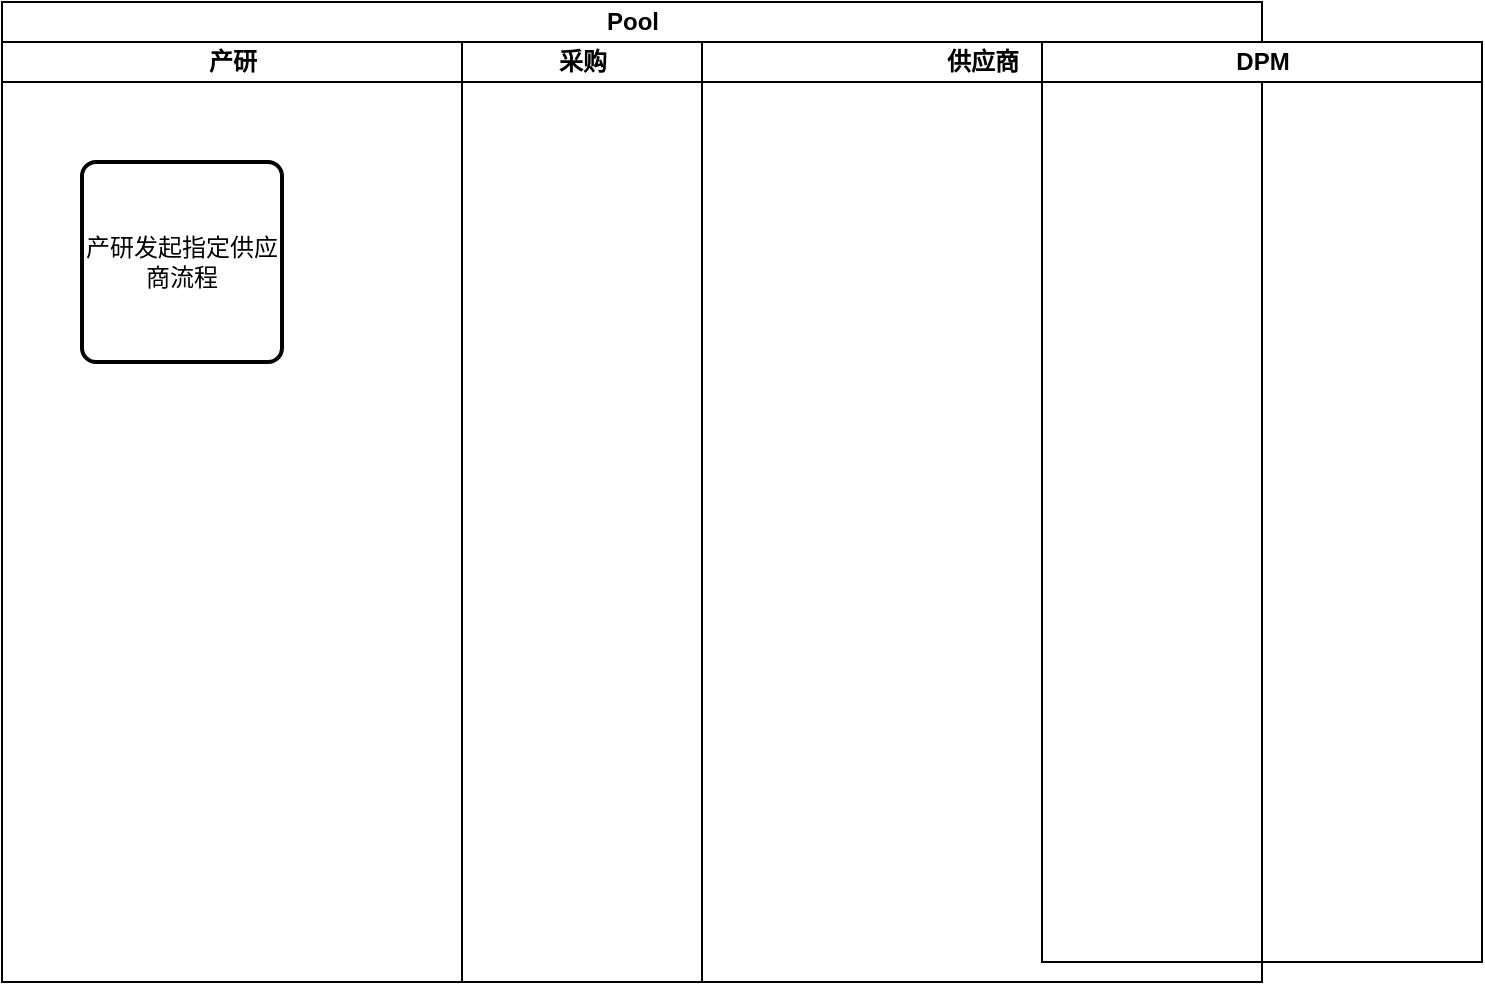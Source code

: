 <mxfile version="22.1.18" type="github">
  <diagram name="第 1 页" id="B3ZCoEloWPmJCRGsNZGH">
    <mxGraphModel dx="954" dy="615" grid="1" gridSize="10" guides="1" tooltips="1" connect="1" arrows="1" fold="1" page="1" pageScale="1" pageWidth="827" pageHeight="1169" math="0" shadow="0">
      <root>
        <mxCell id="0" />
        <mxCell id="1" parent="0" />
        <mxCell id="jG_Dv0XRbzAc5DnJbmlo-3" value="Pool" style="swimlane;childLayout=stackLayout;resizeParent=1;resizeParentMax=0;startSize=20;html=1;" vertex="1" parent="1">
          <mxGeometry x="70" y="310" width="630" height="490" as="geometry" />
        </mxCell>
        <mxCell id="jG_Dv0XRbzAc5DnJbmlo-4" value="产研" style="swimlane;startSize=20;html=1;" vertex="1" parent="jG_Dv0XRbzAc5DnJbmlo-3">
          <mxGeometry y="20" width="230" height="470" as="geometry" />
        </mxCell>
        <mxCell id="jG_Dv0XRbzAc5DnJbmlo-2" value="产研发起指定供应商流程" style="rounded=1;whiteSpace=wrap;html=1;absoluteArcSize=1;arcSize=14;strokeWidth=2;" vertex="1" parent="jG_Dv0XRbzAc5DnJbmlo-4">
          <mxGeometry x="40" y="60" width="100" height="100" as="geometry" />
        </mxCell>
        <mxCell id="jG_Dv0XRbzAc5DnJbmlo-5" value="采购" style="swimlane;startSize=20;html=1;" vertex="1" parent="jG_Dv0XRbzAc5DnJbmlo-3">
          <mxGeometry x="230" y="20" width="120" height="470" as="geometry" />
        </mxCell>
        <mxCell id="jG_Dv0XRbzAc5DnJbmlo-6" value="供应商" style="swimlane;startSize=20;html=1;" vertex="1" parent="jG_Dv0XRbzAc5DnJbmlo-3">
          <mxGeometry x="350" y="20" width="280" height="470" as="geometry" />
        </mxCell>
        <mxCell id="jG_Dv0XRbzAc5DnJbmlo-7" value="DPM" style="swimlane;startSize=20;html=1;" vertex="1" parent="1">
          <mxGeometry x="590" y="330" width="220" height="460" as="geometry" />
        </mxCell>
      </root>
    </mxGraphModel>
  </diagram>
</mxfile>
